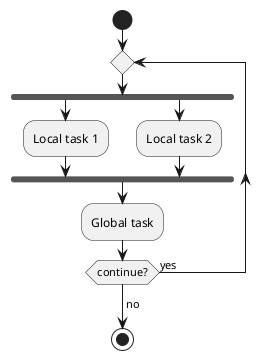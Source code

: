 @startuml

start

repeat
    fork
        :Local task 1;
    fork again
        :Local task 2;
    end fork
    :Global task;
repeat while (continue?) is (yes)
->no;

stop

@enduml
